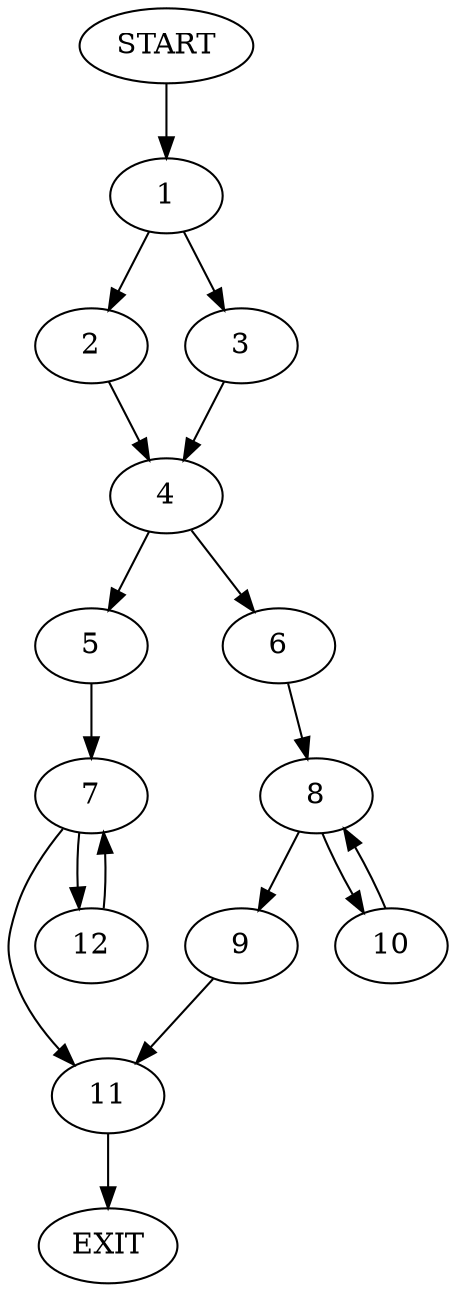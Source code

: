 digraph {
0 [label="START"]
13 [label="EXIT"]
0 -> 1
1 -> 2
1 -> 3
2 -> 4
3 -> 4
4 -> 5
4 -> 6
5 -> 7
6 -> 8
8 -> 9
8 -> 10
9 -> 11
10 -> 8
11 -> 13
7 -> 12
7 -> 11
12 -> 7
}
